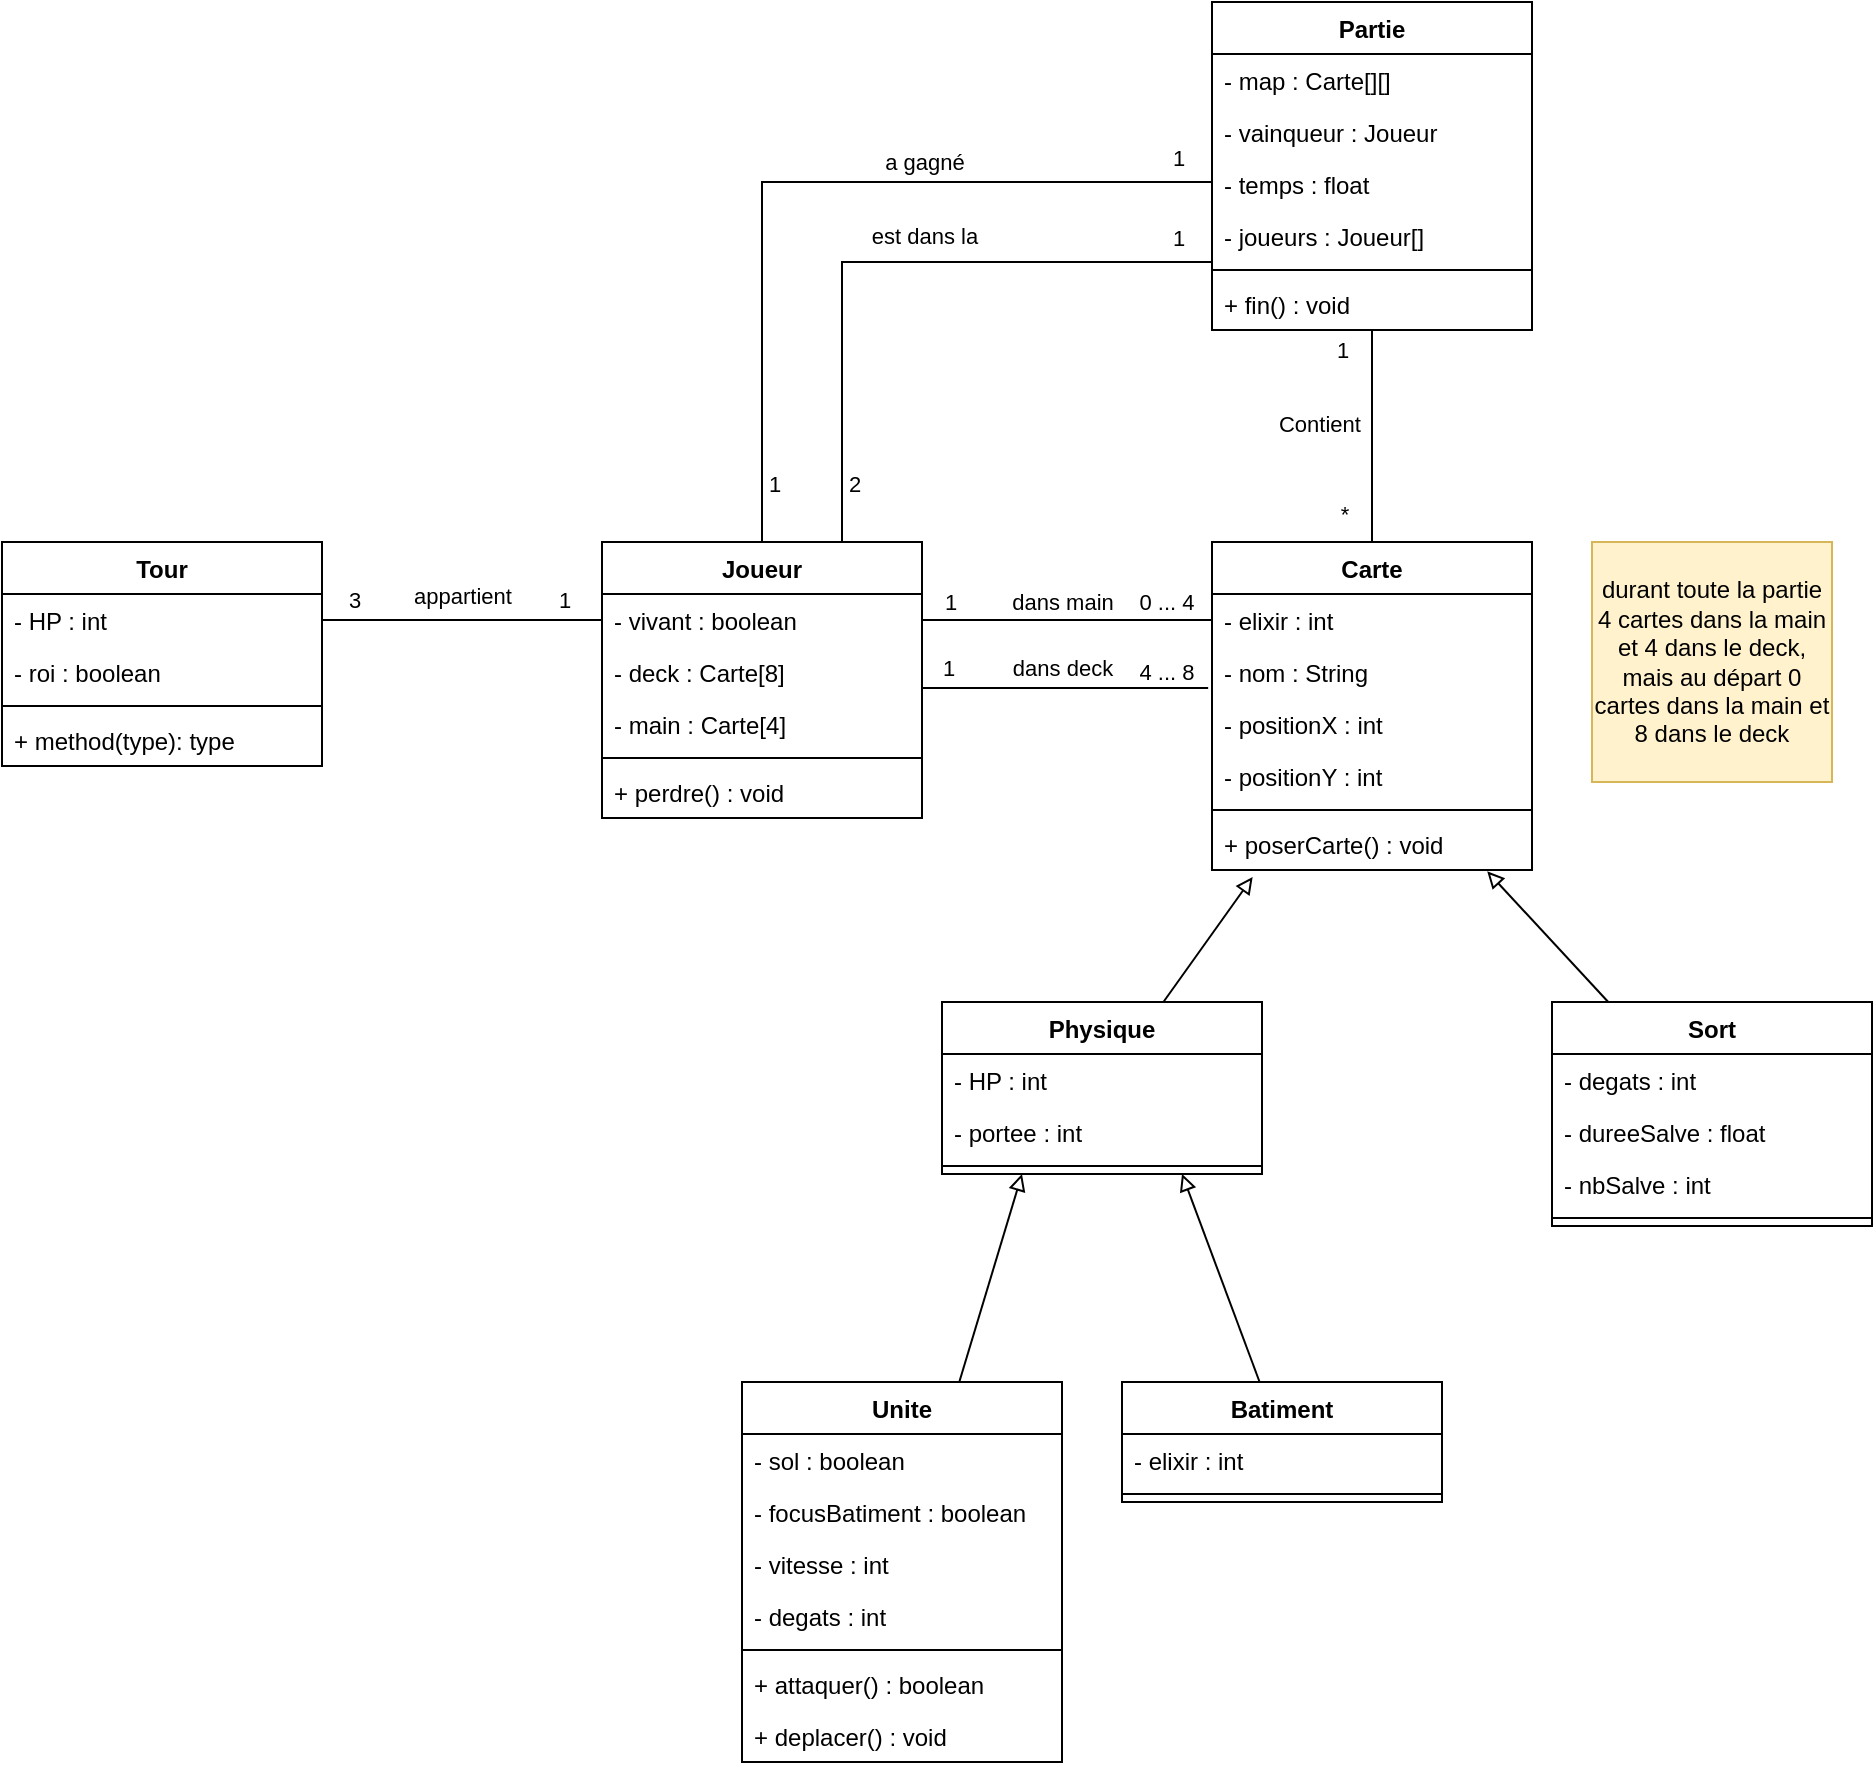 <mxfile version="16.1.2" type="device"><diagram id="U85ezWueLhjX6kDZP01Q" name="Page-1"><mxGraphModel dx="2605" dy="2122" grid="1" gridSize="10" guides="1" tooltips="1" connect="1" arrows="1" fold="1" page="1" pageScale="1" pageWidth="827" pageHeight="1169" math="0" shadow="0"><root><mxCell id="0"/><mxCell id="1" parent="0"/><mxCell id="0O9xC0kWX0c0z868Q0NH-9" value="Carte" style="swimlane;fontStyle=1;align=center;verticalAlign=top;childLayout=stackLayout;horizontal=1;startSize=26;horizontalStack=0;resizeParent=1;resizeParentMax=0;resizeLast=0;collapsible=1;marginBottom=0;" parent="1" vertex="1"><mxGeometry x="335" y="100" width="160" height="164" as="geometry"/></mxCell><mxCell id="0O9xC0kWX0c0z868Q0NH-10" value="- elixir : int" style="text;strokeColor=none;fillColor=none;align=left;verticalAlign=top;spacingLeft=4;spacingRight=4;overflow=hidden;rotatable=0;points=[[0,0.5],[1,0.5]];portConstraint=eastwest;" parent="0O9xC0kWX0c0z868Q0NH-9" vertex="1"><mxGeometry y="26" width="160" height="26" as="geometry"/></mxCell><mxCell id="84ReynzEgNf5flnH36T_-18" value="- nom : String" style="text;strokeColor=none;fillColor=none;align=left;verticalAlign=top;spacingLeft=4;spacingRight=4;overflow=hidden;rotatable=0;points=[[0,0.5],[1,0.5]];portConstraint=eastwest;" vertex="1" parent="0O9xC0kWX0c0z868Q0NH-9"><mxGeometry y="52" width="160" height="26" as="geometry"/></mxCell><mxCell id="84ReynzEgNf5flnH36T_-37" value="- positionX : int" style="text;strokeColor=none;fillColor=none;align=left;verticalAlign=top;spacingLeft=4;spacingRight=4;overflow=hidden;rotatable=0;points=[[0,0.5],[1,0.5]];portConstraint=eastwest;" vertex="1" parent="0O9xC0kWX0c0z868Q0NH-9"><mxGeometry y="78" width="160" height="26" as="geometry"/></mxCell><mxCell id="84ReynzEgNf5flnH36T_-38" value="- positionY : int" style="text;strokeColor=none;fillColor=none;align=left;verticalAlign=top;spacingLeft=4;spacingRight=4;overflow=hidden;rotatable=0;points=[[0,0.5],[1,0.5]];portConstraint=eastwest;" vertex="1" parent="0O9xC0kWX0c0z868Q0NH-9"><mxGeometry y="104" width="160" height="26" as="geometry"/></mxCell><mxCell id="0O9xC0kWX0c0z868Q0NH-11" value="" style="line;strokeWidth=1;fillColor=none;align=left;verticalAlign=middle;spacingTop=-1;spacingLeft=3;spacingRight=3;rotatable=0;labelPosition=right;points=[];portConstraint=eastwest;" parent="0O9xC0kWX0c0z868Q0NH-9" vertex="1"><mxGeometry y="130" width="160" height="8" as="geometry"/></mxCell><mxCell id="0O9xC0kWX0c0z868Q0NH-12" value="+ poserCarte() : void" style="text;strokeColor=none;fillColor=none;align=left;verticalAlign=top;spacingLeft=4;spacingRight=4;overflow=hidden;rotatable=0;points=[[0,0.5],[1,0.5]];portConstraint=eastwest;" parent="0O9xC0kWX0c0z868Q0NH-9" vertex="1"><mxGeometry y="138" width="160" height="26" as="geometry"/></mxCell><mxCell id="0O9xC0kWX0c0z868Q0NH-37" style="edgeStyle=none;rounded=0;orthogonalLoop=1;jettySize=auto;html=1;endArrow=block;endFill=0;entryX=0.75;entryY=1;entryDx=0;entryDy=0;" parent="1" source="0O9xC0kWX0c0z868Q0NH-22" target="0O9xC0kWX0c0z868Q0NH-43" edge="1"><mxGeometry relative="1" as="geometry"><mxPoint x="334.88" y="444.106" as="targetPoint"/></mxGeometry></mxCell><mxCell id="0O9xC0kWX0c0z868Q0NH-22" value="Batiment" style="swimlane;fontStyle=1;align=center;verticalAlign=top;childLayout=stackLayout;horizontal=1;startSize=26;horizontalStack=0;resizeParent=1;resizeParentMax=0;resizeLast=0;collapsible=1;marginBottom=0;" parent="1" vertex="1"><mxGeometry x="290" y="520" width="160" height="60" as="geometry"/></mxCell><mxCell id="0O9xC0kWX0c0z868Q0NH-23" value="- elixir : int" style="text;strokeColor=none;fillColor=none;align=left;verticalAlign=top;spacingLeft=4;spacingRight=4;overflow=hidden;rotatable=0;points=[[0,0.5],[1,0.5]];portConstraint=eastwest;" parent="0O9xC0kWX0c0z868Q0NH-22" vertex="1"><mxGeometry y="26" width="160" height="26" as="geometry"/></mxCell><mxCell id="0O9xC0kWX0c0z868Q0NH-24" value="" style="line;strokeWidth=1;fillColor=none;align=left;verticalAlign=middle;spacingTop=-1;spacingLeft=3;spacingRight=3;rotatable=0;labelPosition=right;points=[];portConstraint=eastwest;" parent="0O9xC0kWX0c0z868Q0NH-22" vertex="1"><mxGeometry y="52" width="160" height="8" as="geometry"/></mxCell><mxCell id="0O9xC0kWX0c0z868Q0NH-38" style="edgeStyle=none;rounded=0;orthogonalLoop=1;jettySize=auto;html=1;entryX=0.86;entryY=1.026;entryDx=0;entryDy=0;entryPerimeter=0;endArrow=block;endFill=0;" parent="1" source="0O9xC0kWX0c0z868Q0NH-26" target="0O9xC0kWX0c0z868Q0NH-12" edge="1"><mxGeometry relative="1" as="geometry"/></mxCell><mxCell id="0O9xC0kWX0c0z868Q0NH-26" value="Sort" style="swimlane;fontStyle=1;align=center;verticalAlign=top;childLayout=stackLayout;horizontal=1;startSize=26;horizontalStack=0;resizeParent=1;resizeParentMax=0;resizeLast=0;collapsible=1;marginBottom=0;" parent="1" vertex="1"><mxGeometry x="505" y="330" width="160" height="112" as="geometry"/></mxCell><mxCell id="84ReynzEgNf5flnH36T_-35" value="- degats : int" style="text;strokeColor=none;fillColor=none;align=left;verticalAlign=top;spacingLeft=4;spacingRight=4;overflow=hidden;rotatable=0;points=[[0,0.5],[1,0.5]];portConstraint=eastwest;" vertex="1" parent="0O9xC0kWX0c0z868Q0NH-26"><mxGeometry y="26" width="160" height="26" as="geometry"/></mxCell><mxCell id="84ReynzEgNf5flnH36T_-36" value="- dureeSalve : float" style="text;strokeColor=none;fillColor=none;align=left;verticalAlign=top;spacingLeft=4;spacingRight=4;overflow=hidden;rotatable=0;points=[[0,0.5],[1,0.5]];portConstraint=eastwest;" vertex="1" parent="0O9xC0kWX0c0z868Q0NH-26"><mxGeometry y="52" width="160" height="26" as="geometry"/></mxCell><mxCell id="84ReynzEgNf5flnH36T_-39" value="- nbSalve : int" style="text;strokeColor=none;fillColor=none;align=left;verticalAlign=top;spacingLeft=4;spacingRight=4;overflow=hidden;rotatable=0;points=[[0,0.5],[1,0.5]];portConstraint=eastwest;" vertex="1" parent="0O9xC0kWX0c0z868Q0NH-26"><mxGeometry y="78" width="160" height="26" as="geometry"/></mxCell><mxCell id="0O9xC0kWX0c0z868Q0NH-28" value="" style="line;strokeWidth=1;fillColor=none;align=left;verticalAlign=middle;spacingTop=-1;spacingLeft=3;spacingRight=3;rotatable=0;labelPosition=right;points=[];portConstraint=eastwest;" parent="0O9xC0kWX0c0z868Q0NH-26" vertex="1"><mxGeometry y="104" width="160" height="8" as="geometry"/></mxCell><mxCell id="0O9xC0kWX0c0z868Q0NH-36" style="edgeStyle=none;rounded=0;orthogonalLoop=1;jettySize=auto;html=1;entryX=0.25;entryY=1;entryDx=0;entryDy=0;endArrow=block;endFill=0;" parent="1" source="0O9xC0kWX0c0z868Q0NH-30" target="0O9xC0kWX0c0z868Q0NH-43" edge="1"><mxGeometry relative="1" as="geometry"><mxPoint x="227.84" y="442.676" as="targetPoint"/></mxGeometry></mxCell><mxCell id="0O9xC0kWX0c0z868Q0NH-30" value="Unite" style="swimlane;fontStyle=1;align=center;verticalAlign=top;childLayout=stackLayout;horizontal=1;startSize=26;horizontalStack=0;resizeParent=1;resizeParentMax=0;resizeLast=0;collapsible=1;marginBottom=0;" parent="1" vertex="1"><mxGeometry x="100" y="520" width="160" height="190" as="geometry"/></mxCell><mxCell id="0O9xC0kWX0c0z868Q0NH-31" value="- sol : boolean" style="text;strokeColor=none;fillColor=none;align=left;verticalAlign=top;spacingLeft=4;spacingRight=4;overflow=hidden;rotatable=0;points=[[0,0.5],[1,0.5]];portConstraint=eastwest;" parent="0O9xC0kWX0c0z868Q0NH-30" vertex="1"><mxGeometry y="26" width="160" height="26" as="geometry"/></mxCell><mxCell id="84ReynzEgNf5flnH36T_-2" value="- focusBatiment : boolean" style="text;strokeColor=none;fillColor=none;align=left;verticalAlign=top;spacingLeft=4;spacingRight=4;overflow=hidden;rotatable=0;points=[[0,0.5],[1,0.5]];portConstraint=eastwest;" vertex="1" parent="0O9xC0kWX0c0z868Q0NH-30"><mxGeometry y="52" width="160" height="26" as="geometry"/></mxCell><mxCell id="0O9xC0kWX0c0z868Q0NH-53" value="- vitesse : int" style="text;strokeColor=none;fillColor=none;align=left;verticalAlign=top;spacingLeft=4;spacingRight=4;overflow=hidden;rotatable=0;points=[[0,0.5],[1,0.5]];portConstraint=eastwest;" parent="0O9xC0kWX0c0z868Q0NH-30" vertex="1"><mxGeometry y="78" width="160" height="26" as="geometry"/></mxCell><mxCell id="0O9xC0kWX0c0z868Q0NH-54" value="- degats : int" style="text;strokeColor=none;fillColor=none;align=left;verticalAlign=top;spacingLeft=4;spacingRight=4;overflow=hidden;rotatable=0;points=[[0,0.5],[1,0.5]];portConstraint=eastwest;" parent="0O9xC0kWX0c0z868Q0NH-30" vertex="1"><mxGeometry y="104" width="160" height="26" as="geometry"/></mxCell><mxCell id="0O9xC0kWX0c0z868Q0NH-32" value="" style="line;strokeWidth=1;fillColor=none;align=left;verticalAlign=middle;spacingTop=-1;spacingLeft=3;spacingRight=3;rotatable=0;labelPosition=right;points=[];portConstraint=eastwest;" parent="0O9xC0kWX0c0z868Q0NH-30" vertex="1"><mxGeometry y="130" width="160" height="8" as="geometry"/></mxCell><mxCell id="84ReynzEgNf5flnH36T_-3" value="+ attaquer() : boolean" style="text;strokeColor=none;fillColor=none;align=left;verticalAlign=top;spacingLeft=4;spacingRight=4;overflow=hidden;rotatable=0;points=[[0,0.5],[1,0.5]];portConstraint=eastwest;" vertex="1" parent="0O9xC0kWX0c0z868Q0NH-30"><mxGeometry y="138" width="160" height="26" as="geometry"/></mxCell><mxCell id="84ReynzEgNf5flnH36T_-26" value="+ deplacer() : void" style="text;strokeColor=none;fillColor=none;align=left;verticalAlign=top;spacingLeft=4;spacingRight=4;overflow=hidden;rotatable=0;points=[[0,0.5],[1,0.5]];portConstraint=eastwest;" vertex="1" parent="0O9xC0kWX0c0z868Q0NH-30"><mxGeometry y="164" width="160" height="26" as="geometry"/></mxCell><mxCell id="0O9xC0kWX0c0z868Q0NH-47" style="edgeStyle=none;rounded=0;orthogonalLoop=1;jettySize=auto;html=1;entryX=0.127;entryY=1.136;entryDx=0;entryDy=0;entryPerimeter=0;endArrow=block;endFill=0;" parent="1" source="0O9xC0kWX0c0z868Q0NH-43" target="0O9xC0kWX0c0z868Q0NH-12" edge="1"><mxGeometry relative="1" as="geometry"/></mxCell><mxCell id="0O9xC0kWX0c0z868Q0NH-43" value="Physique" style="swimlane;fontStyle=1;align=center;verticalAlign=top;childLayout=stackLayout;horizontal=1;startSize=26;horizontalStack=0;resizeParent=1;resizeParentMax=0;resizeLast=0;collapsible=1;marginBottom=0;" parent="1" vertex="1"><mxGeometry x="200" y="330" width="160" height="86" as="geometry"/></mxCell><mxCell id="0O9xC0kWX0c0z868Q0NH-44" value="- HP : int" style="text;strokeColor=none;fillColor=none;align=left;verticalAlign=top;spacingLeft=4;spacingRight=4;overflow=hidden;rotatable=0;points=[[0,0.5],[1,0.5]];portConstraint=eastwest;" parent="0O9xC0kWX0c0z868Q0NH-43" vertex="1"><mxGeometry y="26" width="160" height="26" as="geometry"/></mxCell><mxCell id="84ReynzEgNf5flnH36T_-44" value="- portee : int" style="text;strokeColor=none;fillColor=none;align=left;verticalAlign=top;spacingLeft=4;spacingRight=4;overflow=hidden;rotatable=0;points=[[0,0.5],[1,0.5]];portConstraint=eastwest;" vertex="1" parent="0O9xC0kWX0c0z868Q0NH-43"><mxGeometry y="52" width="160" height="26" as="geometry"/></mxCell><mxCell id="0O9xC0kWX0c0z868Q0NH-45" value="" style="line;strokeWidth=1;fillColor=none;align=left;verticalAlign=middle;spacingTop=-1;spacingLeft=3;spacingRight=3;rotatable=0;labelPosition=right;points=[];portConstraint=eastwest;" parent="0O9xC0kWX0c0z868Q0NH-43" vertex="1"><mxGeometry y="78" width="160" height="8" as="geometry"/></mxCell><mxCell id="0O9xC0kWX0c0z868Q0NH-48" value="Tour" style="swimlane;fontStyle=1;align=center;verticalAlign=top;childLayout=stackLayout;horizontal=1;startSize=26;horizontalStack=0;resizeParent=1;resizeParentMax=0;resizeLast=0;collapsible=1;marginBottom=0;" parent="1" vertex="1"><mxGeometry x="-270" y="100" width="160" height="112" as="geometry"/></mxCell><mxCell id="0O9xC0kWX0c0z868Q0NH-49" value="- HP : int" style="text;strokeColor=none;fillColor=none;align=left;verticalAlign=top;spacingLeft=4;spacingRight=4;overflow=hidden;rotatable=0;points=[[0,0.5],[1,0.5]];portConstraint=eastwest;" parent="0O9xC0kWX0c0z868Q0NH-48" vertex="1"><mxGeometry y="26" width="160" height="26" as="geometry"/></mxCell><mxCell id="0O9xC0kWX0c0z868Q0NH-52" value="- roi : boolean" style="text;strokeColor=none;fillColor=none;align=left;verticalAlign=top;spacingLeft=4;spacingRight=4;overflow=hidden;rotatable=0;points=[[0,0.5],[1,0.5]];portConstraint=eastwest;" parent="0O9xC0kWX0c0z868Q0NH-48" vertex="1"><mxGeometry y="52" width="160" height="26" as="geometry"/></mxCell><mxCell id="0O9xC0kWX0c0z868Q0NH-50" value="" style="line;strokeWidth=1;fillColor=none;align=left;verticalAlign=middle;spacingTop=-1;spacingLeft=3;spacingRight=3;rotatable=0;labelPosition=right;points=[];portConstraint=eastwest;" parent="0O9xC0kWX0c0z868Q0NH-48" vertex="1"><mxGeometry y="78" width="160" height="8" as="geometry"/></mxCell><mxCell id="0O9xC0kWX0c0z868Q0NH-51" value="+ method(type): type" style="text;strokeColor=none;fillColor=none;align=left;verticalAlign=top;spacingLeft=4;spacingRight=4;overflow=hidden;rotatable=0;points=[[0,0.5],[1,0.5]];portConstraint=eastwest;" parent="0O9xC0kWX0c0z868Q0NH-48" vertex="1"><mxGeometry y="86" width="160" height="26" as="geometry"/></mxCell><mxCell id="84ReynzEgNf5flnH36T_-48" style="edgeStyle=orthogonalEdgeStyle;rounded=0;orthogonalLoop=1;jettySize=auto;html=1;entryX=0.5;entryY=0;entryDx=0;entryDy=0;endArrow=none;endFill=0;" edge="1" parent="1" source="84ReynzEgNf5flnH36T_-4" target="0O9xC0kWX0c0z868Q0NH-9"><mxGeometry relative="1" as="geometry"/></mxCell><mxCell id="84ReynzEgNf5flnH36T_-49" value="1" style="edgeLabel;html=1;align=center;verticalAlign=middle;resizable=0;points=[];" vertex="1" connectable="0" parent="84ReynzEgNf5flnH36T_-48"><mxGeometry x="-0.245" relative="1" as="geometry"><mxPoint x="-15" y="-30" as="offset"/></mxGeometry></mxCell><mxCell id="84ReynzEgNf5flnH36T_-50" value="*" style="edgeLabel;html=1;align=center;verticalAlign=middle;resizable=0;points=[];" vertex="1" connectable="0" parent="84ReynzEgNf5flnH36T_-48"><mxGeometry x="0.726" y="5" relative="1" as="geometry"><mxPoint x="-19" as="offset"/></mxGeometry></mxCell><mxCell id="84ReynzEgNf5flnH36T_-51" value="Contient&amp;nbsp;" style="edgeLabel;html=1;align=center;verticalAlign=middle;resizable=0;points=[];" vertex="1" connectable="0" parent="84ReynzEgNf5flnH36T_-48"><mxGeometry x="-0.124" y="-1" relative="1" as="geometry"><mxPoint x="-24" as="offset"/></mxGeometry></mxCell><mxCell id="84ReynzEgNf5flnH36T_-4" value="Partie" style="swimlane;fontStyle=1;align=center;verticalAlign=top;childLayout=stackLayout;horizontal=1;startSize=26;horizontalStack=0;resizeParent=1;resizeParentMax=0;resizeLast=0;collapsible=1;marginBottom=0;" vertex="1" parent="1"><mxGeometry x="335" y="-170" width="160" height="164" as="geometry"/></mxCell><mxCell id="84ReynzEgNf5flnH36T_-6" value="- map : Carte[][]" style="text;strokeColor=none;fillColor=none;align=left;verticalAlign=top;spacingLeft=4;spacingRight=4;overflow=hidden;rotatable=0;points=[[0,0.5],[1,0.5]];portConstraint=eastwest;" vertex="1" parent="84ReynzEgNf5flnH36T_-4"><mxGeometry y="26" width="160" height="26" as="geometry"/></mxCell><mxCell id="84ReynzEgNf5flnH36T_-54" value="- vainqueur : Joueur" style="text;strokeColor=none;fillColor=none;align=left;verticalAlign=top;spacingLeft=4;spacingRight=4;overflow=hidden;rotatable=0;points=[[0,0.5],[1,0.5]];portConstraint=eastwest;" vertex="1" parent="84ReynzEgNf5flnH36T_-4"><mxGeometry y="52" width="160" height="26" as="geometry"/></mxCell><mxCell id="84ReynzEgNf5flnH36T_-55" value="- temps : float" style="text;strokeColor=none;fillColor=none;align=left;verticalAlign=top;spacingLeft=4;spacingRight=4;overflow=hidden;rotatable=0;points=[[0,0.5],[1,0.5]];portConstraint=eastwest;" vertex="1" parent="84ReynzEgNf5flnH36T_-4"><mxGeometry y="78" width="160" height="26" as="geometry"/></mxCell><mxCell id="84ReynzEgNf5flnH36T_-58" value="- joueurs : Joueur[]" style="text;strokeColor=none;fillColor=none;align=left;verticalAlign=top;spacingLeft=4;spacingRight=4;overflow=hidden;rotatable=0;points=[[0,0.5],[1,0.5]];portConstraint=eastwest;" vertex="1" parent="84ReynzEgNf5flnH36T_-4"><mxGeometry y="104" width="160" height="26" as="geometry"/></mxCell><mxCell id="84ReynzEgNf5flnH36T_-7" value="" style="line;strokeWidth=1;fillColor=none;align=left;verticalAlign=middle;spacingTop=-1;spacingLeft=3;spacingRight=3;rotatable=0;labelPosition=right;points=[];portConstraint=eastwest;" vertex="1" parent="84ReynzEgNf5flnH36T_-4"><mxGeometry y="130" width="160" height="8" as="geometry"/></mxCell><mxCell id="84ReynzEgNf5flnH36T_-8" value="+ fin() : void" style="text;strokeColor=none;fillColor=none;align=left;verticalAlign=top;spacingLeft=4;spacingRight=4;overflow=hidden;rotatable=0;points=[[0,0.5],[1,0.5]];portConstraint=eastwest;" vertex="1" parent="84ReynzEgNf5flnH36T_-4"><mxGeometry y="138" width="160" height="26" as="geometry"/></mxCell><mxCell id="84ReynzEgNf5flnH36T_-9" value="Joueur" style="swimlane;fontStyle=1;align=center;verticalAlign=top;childLayout=stackLayout;horizontal=1;startSize=26;horizontalStack=0;resizeParent=1;resizeParentMax=0;resizeLast=0;collapsible=1;marginBottom=0;" vertex="1" parent="1"><mxGeometry x="30" y="100" width="160" height="138" as="geometry"/></mxCell><mxCell id="84ReynzEgNf5flnH36T_-10" value="- vivant : boolean" style="text;strokeColor=none;fillColor=none;align=left;verticalAlign=top;spacingLeft=4;spacingRight=4;overflow=hidden;rotatable=0;points=[[0,0.5],[1,0.5]];portConstraint=eastwest;" vertex="1" parent="84ReynzEgNf5flnH36T_-9"><mxGeometry y="26" width="160" height="26" as="geometry"/></mxCell><mxCell id="84ReynzEgNf5flnH36T_-52" value="- deck : Carte[8]" style="text;strokeColor=none;fillColor=none;align=left;verticalAlign=top;spacingLeft=4;spacingRight=4;overflow=hidden;rotatable=0;points=[[0,0.5],[1,0.5]];portConstraint=eastwest;" vertex="1" parent="84ReynzEgNf5flnH36T_-9"><mxGeometry y="52" width="160" height="26" as="geometry"/></mxCell><mxCell id="84ReynzEgNf5flnH36T_-53" value="- main : Carte[4]" style="text;strokeColor=none;fillColor=none;align=left;verticalAlign=top;spacingLeft=4;spacingRight=4;overflow=hidden;rotatable=0;points=[[0,0.5],[1,0.5]];portConstraint=eastwest;" vertex="1" parent="84ReynzEgNf5flnH36T_-9"><mxGeometry y="78" width="160" height="26" as="geometry"/></mxCell><mxCell id="84ReynzEgNf5flnH36T_-11" value="" style="line;strokeWidth=1;fillColor=none;align=left;verticalAlign=middle;spacingTop=-1;spacingLeft=3;spacingRight=3;rotatable=0;labelPosition=right;points=[];portConstraint=eastwest;" vertex="1" parent="84ReynzEgNf5flnH36T_-9"><mxGeometry y="104" width="160" height="8" as="geometry"/></mxCell><mxCell id="84ReynzEgNf5flnH36T_-12" value="+ perdre() : void" style="text;strokeColor=none;fillColor=none;align=left;verticalAlign=top;spacingLeft=4;spacingRight=4;overflow=hidden;rotatable=0;points=[[0,0.5],[1,0.5]];portConstraint=eastwest;" vertex="1" parent="84ReynzEgNf5flnH36T_-9"><mxGeometry y="112" width="160" height="26" as="geometry"/></mxCell><mxCell id="84ReynzEgNf5flnH36T_-14" style="edgeStyle=orthogonalEdgeStyle;rounded=0;orthogonalLoop=1;jettySize=auto;html=1;exitX=0;exitY=0.5;exitDx=0;exitDy=0;entryX=1;entryY=0.5;entryDx=0;entryDy=0;endArrow=none;endFill=0;" edge="1" parent="1" source="0O9xC0kWX0c0z868Q0NH-10" target="84ReynzEgNf5flnH36T_-10"><mxGeometry relative="1" as="geometry"/></mxCell><mxCell id="84ReynzEgNf5flnH36T_-15" value="0 ... 4" style="edgeLabel;html=1;align=center;verticalAlign=middle;resizable=0;points=[];" vertex="1" connectable="0" parent="84ReynzEgNf5flnH36T_-14"><mxGeometry x="-0.697" relative="1" as="geometry"><mxPoint x="-1" y="-9" as="offset"/></mxGeometry></mxCell><mxCell id="84ReynzEgNf5flnH36T_-16" value="dans main" style="edgeLabel;html=1;align=center;verticalAlign=middle;resizable=0;points=[];" vertex="1" connectable="0" parent="84ReynzEgNf5flnH36T_-14"><mxGeometry x="0.338" y="2" relative="1" as="geometry"><mxPoint x="22" y="-11" as="offset"/></mxGeometry></mxCell><mxCell id="84ReynzEgNf5flnH36T_-17" value="1" style="edgeLabel;html=1;align=center;verticalAlign=middle;resizable=0;points=[];" vertex="1" connectable="0" parent="84ReynzEgNf5flnH36T_-14"><mxGeometry x="0.807" y="1" relative="1" as="geometry"><mxPoint y="-10" as="offset"/></mxGeometry></mxCell><mxCell id="84ReynzEgNf5flnH36T_-19" style="edgeStyle=orthogonalEdgeStyle;rounded=0;orthogonalLoop=1;jettySize=auto;html=1;exitX=1;exitY=0.5;exitDx=0;exitDy=0;entryX=0;entryY=0.5;entryDx=0;entryDy=0;endArrow=none;endFill=0;" edge="1" parent="1" source="0O9xC0kWX0c0z868Q0NH-49" target="84ReynzEgNf5flnH36T_-10"><mxGeometry relative="1" as="geometry"/></mxCell><mxCell id="84ReynzEgNf5flnH36T_-20" value="3" style="edgeLabel;html=1;align=center;verticalAlign=middle;resizable=0;points=[];" vertex="1" connectable="0" parent="84ReynzEgNf5flnH36T_-19"><mxGeometry x="-0.7" y="-2" relative="1" as="geometry"><mxPoint x="-5" y="-12" as="offset"/></mxGeometry></mxCell><mxCell id="84ReynzEgNf5flnH36T_-21" value="appartient" style="edgeLabel;html=1;align=center;verticalAlign=middle;resizable=0;points=[];" vertex="1" connectable="0" parent="84ReynzEgNf5flnH36T_-19"><mxGeometry x="0.26" relative="1" as="geometry"><mxPoint x="-18" y="-12" as="offset"/></mxGeometry></mxCell><mxCell id="84ReynzEgNf5flnH36T_-22" value="1" style="edgeLabel;html=1;align=center;verticalAlign=middle;resizable=0;points=[];" vertex="1" connectable="0" parent="84ReynzEgNf5flnH36T_-19"><mxGeometry x="0.757" y="4" relative="1" as="geometry"><mxPoint x="-2" y="-6" as="offset"/></mxGeometry></mxCell><mxCell id="84ReynzEgNf5flnH36T_-29" style="edgeStyle=orthogonalEdgeStyle;rounded=0;orthogonalLoop=1;jettySize=auto;html=1;exitX=1;exitY=0.5;exitDx=0;exitDy=0;entryX=-0.012;entryY=0.808;entryDx=0;entryDy=0;entryPerimeter=0;endArrow=none;endFill=0;" edge="1" parent="1" source="84ReynzEgNf5flnH36T_-12" target="84ReynzEgNf5flnH36T_-18"><mxGeometry relative="1" as="geometry"><Array as="points"><mxPoint x="190" y="173"/></Array></mxGeometry></mxCell><mxCell id="84ReynzEgNf5flnH36T_-30" value="4 ... 8" style="edgeLabel;html=1;align=center;verticalAlign=middle;resizable=0;points=[];" vertex="1" connectable="0" parent="84ReynzEgNf5flnH36T_-29"><mxGeometry x="0.691" y="1" relative="1" as="geometry"><mxPoint x="9" y="-7" as="offset"/></mxGeometry></mxCell><mxCell id="84ReynzEgNf5flnH36T_-31" value="1" style="edgeLabel;html=1;align=center;verticalAlign=middle;resizable=0;points=[];" vertex="1" connectable="0" parent="84ReynzEgNf5flnH36T_-29"><mxGeometry x="-0.79" y="-1" relative="1" as="geometry"><mxPoint x="12" y="-42" as="offset"/></mxGeometry></mxCell><mxCell id="84ReynzEgNf5flnH36T_-32" value="dans deck" style="edgeLabel;html=1;align=center;verticalAlign=middle;resizable=0;points=[];" vertex="1" connectable="0" parent="1"><mxGeometry x="260" y="163" as="geometry"/></mxCell><mxCell id="84ReynzEgNf5flnH36T_-34" value="durant toute la partie 4 cartes dans la main et 4 dans le deck, mais au départ 0 cartes dans la main et 8 dans le deck" style="rounded=0;whiteSpace=wrap;html=1;fillColor=#fff2cc;strokeColor=#d6b656;" vertex="1" parent="1"><mxGeometry x="525" y="100" width="120" height="120" as="geometry"/></mxCell><mxCell id="84ReynzEgNf5flnH36T_-56" style="edgeStyle=orthogonalEdgeStyle;rounded=0;orthogonalLoop=1;jettySize=auto;html=1;exitX=0;exitY=0.5;exitDx=0;exitDy=0;entryX=0.5;entryY=0;entryDx=0;entryDy=0;endArrow=none;endFill=0;" edge="1" parent="1" source="84ReynzEgNf5flnH36T_-55" target="84ReynzEgNf5flnH36T_-9"><mxGeometry relative="1" as="geometry"><Array as="points"><mxPoint x="110" y="-80"/></Array></mxGeometry></mxCell><mxCell id="84ReynzEgNf5flnH36T_-57" value="1" style="edgeLabel;html=1;align=center;verticalAlign=middle;resizable=0;points=[];" vertex="1" connectable="0" parent="84ReynzEgNf5flnH36T_-56"><mxGeometry x="0.857" y="1" relative="1" as="geometry"><mxPoint x="5" as="offset"/></mxGeometry></mxCell><mxCell id="84ReynzEgNf5flnH36T_-63" value="a gagné" style="edgeLabel;html=1;align=center;verticalAlign=middle;resizable=0;points=[];" vertex="1" connectable="0" parent="84ReynzEgNf5flnH36T_-56"><mxGeometry x="-0.184" y="1" relative="1" as="geometry"><mxPoint x="20" y="-11" as="offset"/></mxGeometry></mxCell><mxCell id="84ReynzEgNf5flnH36T_-59" style="edgeStyle=orthogonalEdgeStyle;rounded=0;orthogonalLoop=1;jettySize=auto;html=1;exitX=0;exitY=0.5;exitDx=0;exitDy=0;entryX=0.75;entryY=0;entryDx=0;entryDy=0;endArrow=none;endFill=0;" edge="1" parent="1" source="84ReynzEgNf5flnH36T_-58" target="84ReynzEgNf5flnH36T_-9"><mxGeometry relative="1" as="geometry"><Array as="points"><mxPoint x="335" y="-40"/><mxPoint x="150" y="-40"/></Array></mxGeometry></mxCell><mxCell id="84ReynzEgNf5flnH36T_-64" value="est dans la" style="edgeLabel;html=1;align=center;verticalAlign=middle;resizable=0;points=[];" vertex="1" connectable="0" parent="84ReynzEgNf5flnH36T_-59"><mxGeometry x="-0.085" y="-2" relative="1" as="geometry"><mxPoint x="-3" y="-11" as="offset"/></mxGeometry></mxCell><mxCell id="84ReynzEgNf5flnH36T_-60" value="2" style="edgeLabel;html=1;align=center;verticalAlign=middle;resizable=0;points=[];" vertex="1" connectable="0" parent="1"><mxGeometry x="128" y="82.998" as="geometry"><mxPoint x="28" y="-12" as="offset"/></mxGeometry></mxCell><mxCell id="84ReynzEgNf5flnH36T_-61" value="1" style="edgeLabel;html=1;align=center;verticalAlign=middle;resizable=0;points=[];" vertex="1" connectable="0" parent="1"><mxGeometry x="290" y="-80.002" as="geometry"><mxPoint x="28" y="-12" as="offset"/></mxGeometry></mxCell><mxCell id="84ReynzEgNf5flnH36T_-62" value="1" style="edgeLabel;html=1;align=center;verticalAlign=middle;resizable=0;points=[];" vertex="1" connectable="0" parent="1"><mxGeometry x="290" y="-40.002" as="geometry"><mxPoint x="28" y="-12" as="offset"/></mxGeometry></mxCell></root></mxGraphModel></diagram></mxfile>